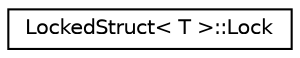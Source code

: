 digraph "Graphical Class Hierarchy"
{
  edge [fontname="Helvetica",fontsize="10",labelfontname="Helvetica",labelfontsize="10"];
  node [fontname="Helvetica",fontsize="10",shape=record];
  rankdir="LR";
  Node0 [label="LockedStruct\< T \>::Lock",height=0.2,width=0.4,color="black", fillcolor="white", style="filled",URL="$struct_locked_struct_1_1_lock.html"];
}
